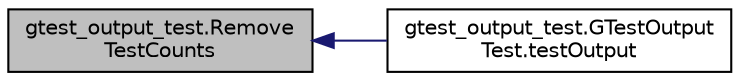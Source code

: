 digraph "gtest_output_test.RemoveTestCounts"
{
  edge [fontname="Helvetica",fontsize="10",labelfontname="Helvetica",labelfontsize="10"];
  node [fontname="Helvetica",fontsize="10",shape=record];
  rankdir="LR";
  Node58 [label="gtest_output_test.Remove\lTestCounts",height=0.2,width=0.4,color="black", fillcolor="grey75", style="filled", fontcolor="black"];
  Node58 -> Node59 [dir="back",color="midnightblue",fontsize="10",style="solid",fontname="Helvetica"];
  Node59 [label="gtest_output_test.GTestOutput\lTest.testOutput",height=0.2,width=0.4,color="black", fillcolor="white", style="filled",URL="$de/dbd/classgtest__output__test_1_1_g_test_output_test.html#a1e6b96f68c5bcb8271de3208fa7f9f64"];
}
